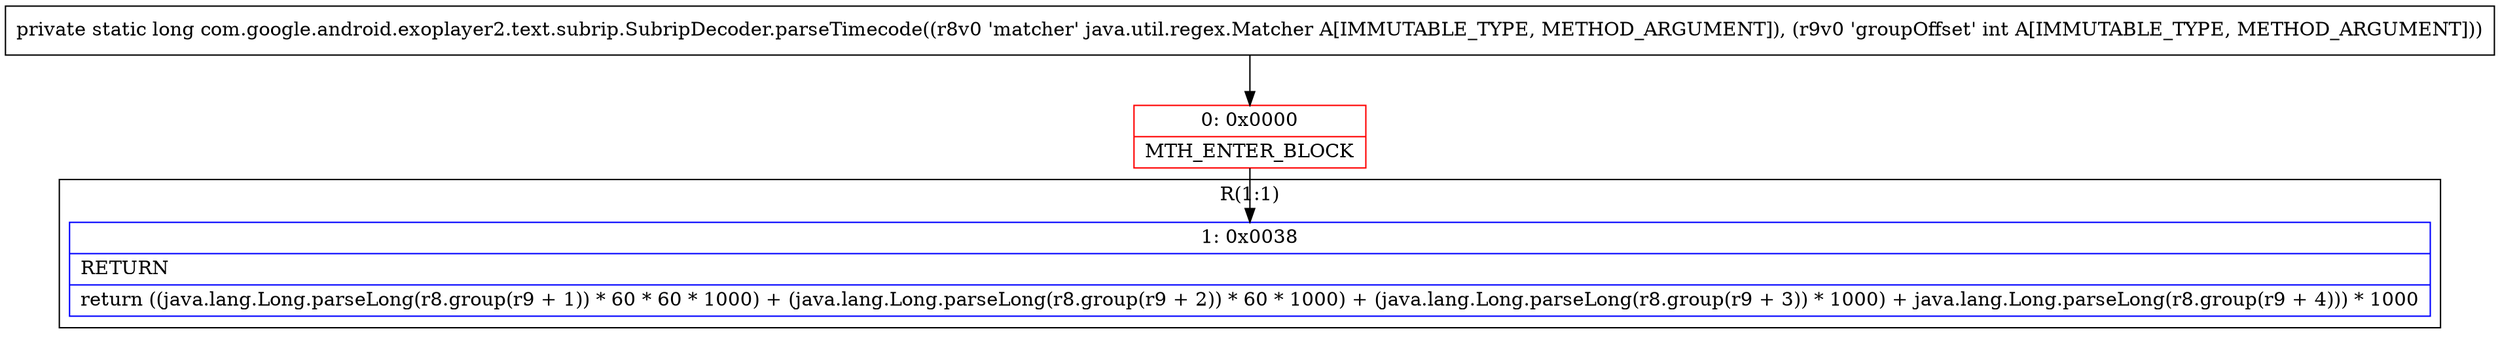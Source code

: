 digraph "CFG forcom.google.android.exoplayer2.text.subrip.SubripDecoder.parseTimecode(Ljava\/util\/regex\/Matcher;I)J" {
subgraph cluster_Region_899442765 {
label = "R(1:1)";
node [shape=record,color=blue];
Node_1 [shape=record,label="{1\:\ 0x0038|RETURN\l|return ((java.lang.Long.parseLong(r8.group(r9 + 1)) * 60 * 60 * 1000) + (java.lang.Long.parseLong(r8.group(r9 + 2)) * 60 * 1000) + (java.lang.Long.parseLong(r8.group(r9 + 3)) * 1000) + java.lang.Long.parseLong(r8.group(r9 + 4))) * 1000\l}"];
}
Node_0 [shape=record,color=red,label="{0\:\ 0x0000|MTH_ENTER_BLOCK\l}"];
MethodNode[shape=record,label="{private static long com.google.android.exoplayer2.text.subrip.SubripDecoder.parseTimecode((r8v0 'matcher' java.util.regex.Matcher A[IMMUTABLE_TYPE, METHOD_ARGUMENT]), (r9v0 'groupOffset' int A[IMMUTABLE_TYPE, METHOD_ARGUMENT])) }"];
MethodNode -> Node_0;
Node_0 -> Node_1;
}

